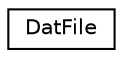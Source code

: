 digraph "Graphical Class Hierarchy"
{
  edge [fontname="Helvetica",fontsize="10",labelfontname="Helvetica",labelfontsize="10"];
  node [fontname="Helvetica",fontsize="10",shape=record];
  rankdir="LR";
  Node1 [label="DatFile",height=0.2,width=0.4,color="black", fillcolor="white", style="filled",URL="$dc/dd1/class_dat_file.html",tooltip="Internal class used to create and access &quot;DAT files&quot;. "];
}
